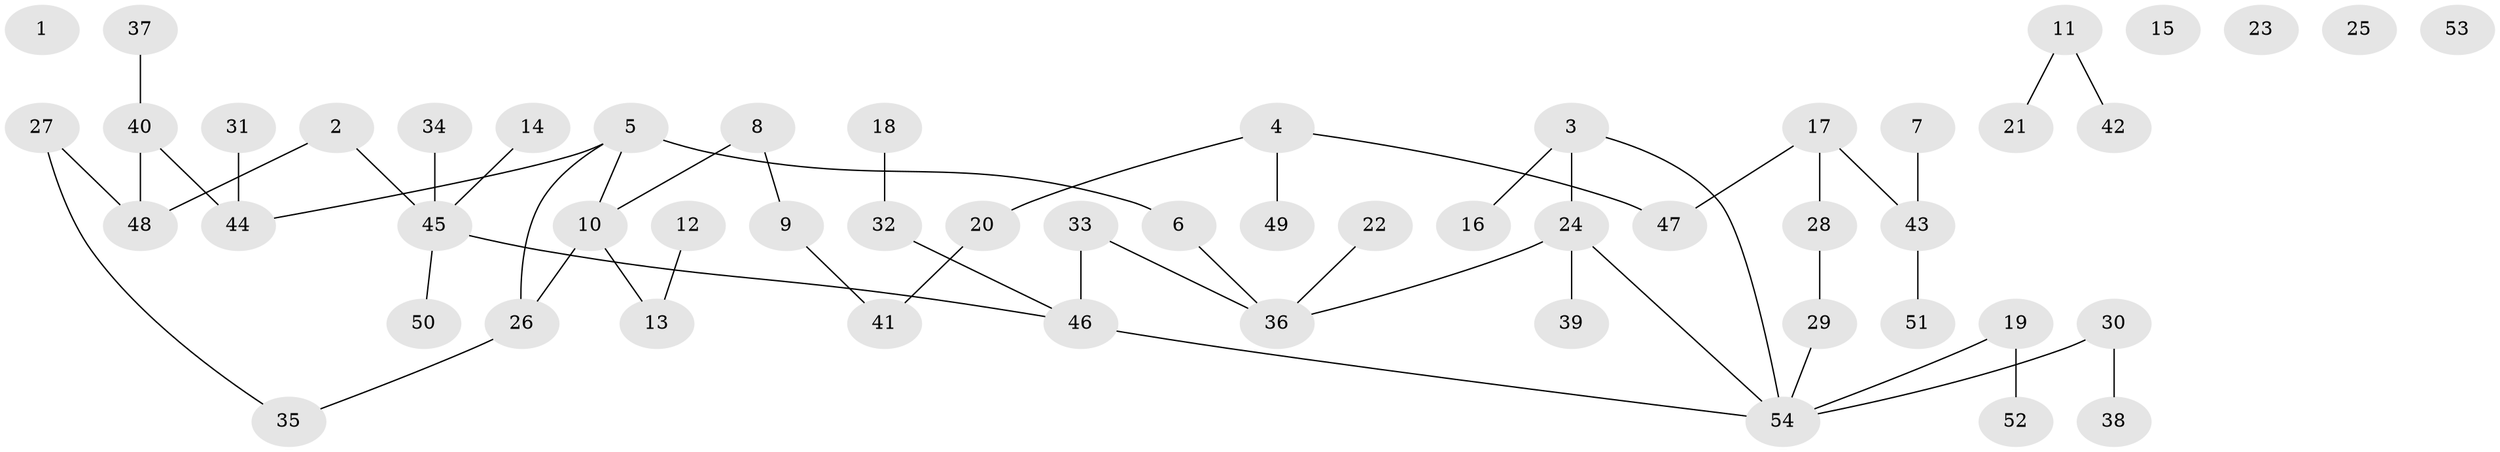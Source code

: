 // coarse degree distribution, {2: 0.2727272727272727, 3: 0.13636363636363635, 1: 0.4090909090909091, 4: 0.09090909090909091, 5: 0.09090909090909091}
// Generated by graph-tools (version 1.1) at 2025/35/03/04/25 23:35:46]
// undirected, 54 vertices, 53 edges
graph export_dot {
  node [color=gray90,style=filled];
  1;
  2;
  3;
  4;
  5;
  6;
  7;
  8;
  9;
  10;
  11;
  12;
  13;
  14;
  15;
  16;
  17;
  18;
  19;
  20;
  21;
  22;
  23;
  24;
  25;
  26;
  27;
  28;
  29;
  30;
  31;
  32;
  33;
  34;
  35;
  36;
  37;
  38;
  39;
  40;
  41;
  42;
  43;
  44;
  45;
  46;
  47;
  48;
  49;
  50;
  51;
  52;
  53;
  54;
  2 -- 45;
  2 -- 48;
  3 -- 16;
  3 -- 24;
  3 -- 54;
  4 -- 20;
  4 -- 47;
  4 -- 49;
  5 -- 6;
  5 -- 10;
  5 -- 26;
  5 -- 44;
  6 -- 36;
  7 -- 43;
  8 -- 9;
  8 -- 10;
  9 -- 41;
  10 -- 13;
  10 -- 26;
  11 -- 21;
  11 -- 42;
  12 -- 13;
  14 -- 45;
  17 -- 28;
  17 -- 43;
  17 -- 47;
  18 -- 32;
  19 -- 52;
  19 -- 54;
  20 -- 41;
  22 -- 36;
  24 -- 36;
  24 -- 39;
  24 -- 54;
  26 -- 35;
  27 -- 35;
  27 -- 48;
  28 -- 29;
  29 -- 54;
  30 -- 38;
  30 -- 54;
  31 -- 44;
  32 -- 46;
  33 -- 36;
  33 -- 46;
  34 -- 45;
  37 -- 40;
  40 -- 44;
  40 -- 48;
  43 -- 51;
  45 -- 46;
  45 -- 50;
  46 -- 54;
}

